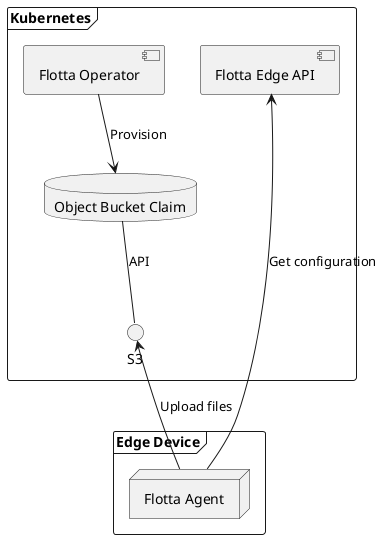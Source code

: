 @startuml

frame Kubernetes {
    component "Flotta Operator" as operator
    component "Flotta Edge API" as edgeAPI
    database "Object Bucket Claim" as buckets
    interface S3
}

frame "Edge Device" {
    node "Flotta Agent" as deviceAgent
}

buckets -down- S3: API
deviceAgent --> S3: Upload files
deviceAgent -up---> edgeAPI : Get configuration

operator --> buckets: Provision

@enduml